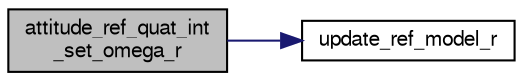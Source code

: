 digraph "attitude_ref_quat_int_set_omega_r"
{
  edge [fontname="FreeSans",fontsize="10",labelfontname="FreeSans",labelfontsize="10"];
  node [fontname="FreeSans",fontsize="10",shape=record];
  rankdir="LR";
  Node1 [label="attitude_ref_quat_int\l_set_omega_r",height=0.2,width=0.4,color="black", fillcolor="grey75", style="filled", fontcolor="black"];
  Node1 -> Node2 [color="midnightblue",fontsize="10",style="solid",fontname="FreeSans"];
  Node2 [label="update_ref_model_r",height=0.2,width=0.4,color="black", fillcolor="white", style="filled",URL="$stabilization__attitude__ref__quat__int_8c.html#a78b0de6ab6fa6b9d6aa208d8365449d6"];
}
